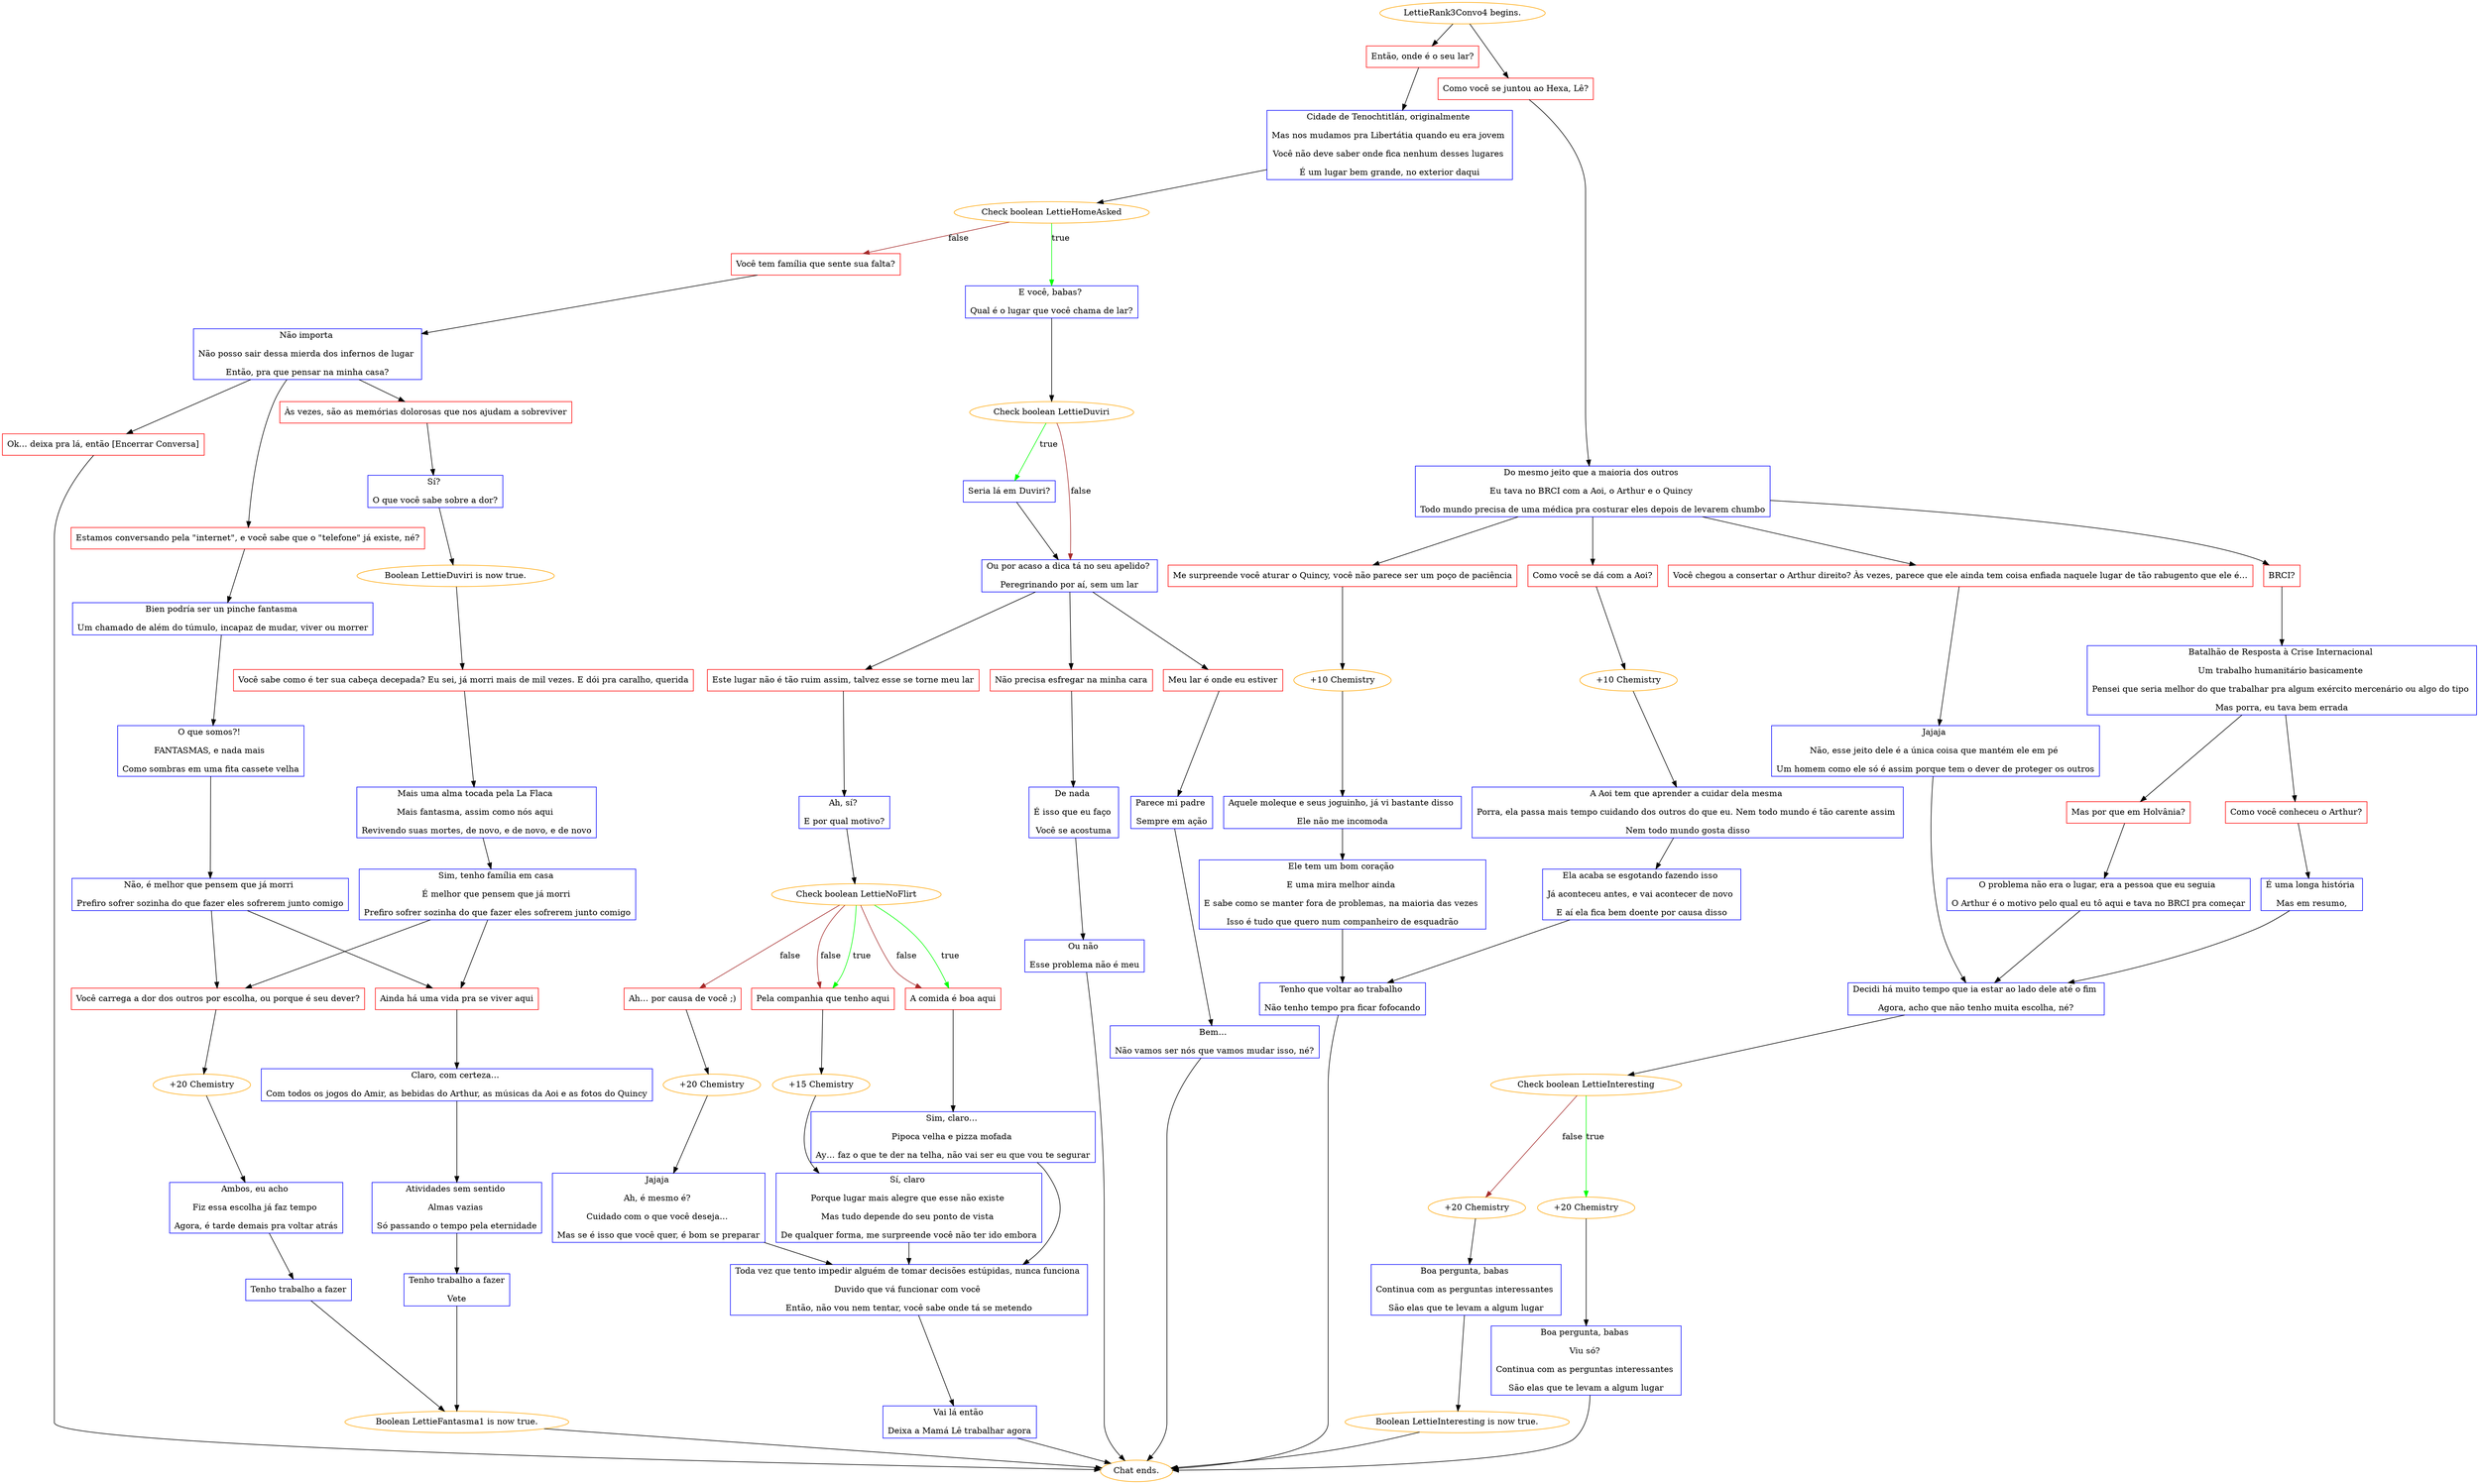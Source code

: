 digraph {
	"LettieRank3Convo4 begins." [color=orange];
		"LettieRank3Convo4 begins." -> j1895753261;
		"LettieRank3Convo4 begins." -> j470148546;
	j1895753261 [label="Então, onde é o seu lar?",shape=box,color=red];
		j1895753261 -> j2443520119;
	j470148546 [label="Como você se juntou ao Hexa, Lê?",shape=box,color=red];
		j470148546 -> j2084521321;
	j2443520119 [label="Cidade de Tenochtitlán, originalmente 
Mas nos mudamos pra Libertátia quando eu era jovem 
Você não deve saber onde fica nenhum desses lugares 
É um lugar bem grande, no exterior daqui",shape=box,color=blue];
		j2443520119 -> j626268686;
	j2084521321 [label="Do mesmo jeito que a maioria dos outros 
Eu tava no BRCI com a Aoi, o Arthur e o Quincy 
Todo mundo precisa de uma médica pra costurar eles depois de levarem chumbo",shape=box,color=blue];
		j2084521321 -> j3490417833;
		j2084521321 -> j1518384848;
		j2084521321 -> j4246496462;
		j2084521321 -> j3916754142;
	j626268686 [label="Check boolean LettieHomeAsked",color=orange];
		j626268686 -> j1101084863 [label=true,color=green];
		j626268686 -> j4067094999 [label=false,color=brown];
	j3490417833 [label="Como você se dá com a Aoi?",shape=box,color=red];
		j3490417833 -> j3711953715;
	j1518384848 [label="Me surpreende você aturar o Quincy, você não parece ser um poço de paciência",shape=box,color=red];
		j1518384848 -> j2786876292;
	j4246496462 [label="Você chegou a consertar o Arthur direito? Às vezes, parece que ele ainda tem coisa enfiada naquele lugar de tão rabugento que ele é…",shape=box,color=red];
		j4246496462 -> j1888005652;
	j3916754142 [label="BRCI?",shape=box,color=red];
		j3916754142 -> j172121588;
	j1101084863 [label="E você, babas? 
Qual é o lugar que você chama de lar?",shape=box,color=blue];
		j1101084863 -> j2608084088;
	j4067094999 [label="Você tem família que sente sua falta?",shape=box,color=red];
		j4067094999 -> j3235925246;
	j3711953715 [label="+10 Chemistry",color=orange];
		j3711953715 -> j1216683151;
	j2786876292 [label="+10 Chemistry",color=orange];
		j2786876292 -> j539308671;
	j1888005652 [label="Jajaja 
Não, esse jeito dele é a única coisa que mantém ele em pé 
Um homem como ele só é assim porque tem o dever de proteger os outros",shape=box,color=blue];
		j1888005652 -> j1841082434;
	j172121588 [label="Batalhão de Resposta à Crise Internacional 
Um trabalho humanitário basicamente 
Pensei que seria melhor do que trabalhar pra algum exército mercenário ou algo do tipo 
Mas porra, eu tava bem errada",shape=box,color=blue];
		j172121588 -> j1311151627;
		j172121588 -> j4182237339;
	j2608084088 [label="Check boolean LettieDuviri",color=orange];
		j2608084088 -> j1998307521 [label=true,color=green];
		j2608084088 -> j4093623187 [label=false,color=brown];
	j3235925246 [label="Não importa 
Não posso sair dessa mierda dos infernos de lugar 
Então, pra que pensar na minha casa?",shape=box,color=blue];
		j3235925246 -> j127654083;
		j3235925246 -> j246631034;
		j3235925246 -> j2551234736;
	j1216683151 [label="A Aoi tem que aprender a cuidar dela mesma 
Porra, ela passa mais tempo cuidando dos outros do que eu. Nem todo mundo é tão carente assim 
Nem todo mundo gosta disso",shape=box,color=blue];
		j1216683151 -> j1775254950;
	j539308671 [label="Aquele moleque e seus joguinho, já vi bastante disso 
Ele não me incomoda",shape=box,color=blue];
		j539308671 -> j1053331519;
	j1841082434 [label="Decidi há muito tempo que ia estar ao lado dele até o fim 
Agora, acho que não tenho muita escolha, né?",shape=box,color=blue];
		j1841082434 -> j1451161206;
	j1311151627 [label="Como você conheceu o Arthur?",shape=box,color=red];
		j1311151627 -> j2945919475;
	j4182237339 [label="Mas por que em Holvânia?",shape=box,color=red];
		j4182237339 -> j2657631355;
	j1998307521 [label="Seria lá em Duviri?",shape=box,color=blue];
		j1998307521 -> j4093623187;
	j4093623187 [label="Ou por acaso a dica tá no seu apelido? 
Peregrinando por aí, sem um lar",shape=box,color=blue];
		j4093623187 -> j3429345587;
		j4093623187 -> j4293642047;
		j4093623187 -> j3138337104;
	j127654083 [label="Às vezes, são as memórias dolorosas que nos ajudam a sobreviver",shape=box,color=red];
		j127654083 -> j699579003;
	j246631034 [label="Estamos conversando pela \"internet\", e você sabe que o \"telefone\" já existe, né?",shape=box,color=red];
		j246631034 -> j4055431376;
	j2551234736 [label="Ok… deixa pra lá, então [Encerrar Conversa]",shape=box,color=red];
		j2551234736 -> "Chat ends.";
	j1775254950 [label="Ela acaba se esgotando fazendo isso 
Já aconteceu antes, e vai acontecer de novo 
E aí ela fica bem doente por causa disso",shape=box,color=blue];
		j1775254950 -> j2947271347;
	j1053331519 [label="Ele tem um bom coração 
E uma mira melhor ainda 
E sabe como se manter fora de problemas, na maioria das vezes 
Isso é tudo que quero num companheiro de esquadrão",shape=box,color=blue];
		j1053331519 -> j2947271347;
	j1451161206 [label="Check boolean LettieInteresting",color=orange];
		j1451161206 -> j1559279981 [label=true,color=green];
		j1451161206 -> j2909803185 [label=false,color=brown];
	j2945919475 [label="É uma longa história 
Mas em resumo,",shape=box,color=blue];
		j2945919475 -> j1841082434;
	j2657631355 [label="O problema não era o lugar, era a pessoa que eu seguia 
O Arthur é o motivo pelo qual eu tô aqui e tava no BRCI pra começar",shape=box,color=blue];
		j2657631355 -> j1841082434;
	j3429345587 [label="Este lugar não é tão ruim assim, talvez esse se torne meu lar",shape=box,color=red];
		j3429345587 -> j755966184;
	j4293642047 [label="Não precisa esfregar na minha cara",shape=box,color=red];
		j4293642047 -> j1860463016;
	j3138337104 [label="Meu lar é onde eu estiver",shape=box,color=red];
		j3138337104 -> j1261935980;
	j699579003 [label="Sí? 
O que você sabe sobre a dor?",shape=box,color=blue];
		j699579003 -> j764684693;
	j4055431376 [label="Bien podría ser un pinche fantasma 
Um chamado de além do túmulo, incapaz de mudar, viver ou morrer",shape=box,color=blue];
		j4055431376 -> j771937857;
	"Chat ends." [color=orange];
	j2947271347 [label="Tenho que voltar ao trabalho 
Não tenho tempo pra ficar fofocando",shape=box,color=blue];
		j2947271347 -> "Chat ends.";
	j1559279981 [label="+20 Chemistry",color=orange];
		j1559279981 -> j1474585513;
	j2909803185 [label="+20 Chemistry",color=orange];
		j2909803185 -> j3228928044;
	j755966184 [label="Ah, sí? 
E por qual motivo?",shape=box,color=blue];
		j755966184 -> j628755748;
	j1860463016 [label="De nada 
É isso que eu faço 
Você se acostuma",shape=box,color=blue];
		j1860463016 -> j2097016218;
	j1261935980 [label="Parece mi padre 
Sempre em ação",shape=box,color=blue];
		j1261935980 -> j925693003;
	j764684693 [label="Boolean LettieDuviri is now true.",color=orange];
		j764684693 -> j1831234593;
	j771937857 [label="O que somos?! 
FANTASMAS, e nada mais 
Como sombras em uma fita cassete velha",shape=box,color=blue];
		j771937857 -> j4082956242;
	j1474585513 [label="Boa pergunta, babas 
Viu só? 
Continua com as perguntas interessantes 
São elas que te levam a algum lugar",shape=box,color=blue];
		j1474585513 -> "Chat ends.";
	j3228928044 [label="Boa pergunta, babas 
Continua com as perguntas interessantes 
São elas que te levam a algum lugar",shape=box,color=blue];
		j3228928044 -> j70267491;
	j628755748 [label="Check boolean LettieNoFlirt",color=orange];
		j628755748 -> j2921464786 [label=true,color=green];
		j628755748 -> j2295807271 [label=true,color=green];
		j628755748 -> j2295807271 [label=false,color=brown];
		j628755748 -> j2921464786 [label=false,color=brown];
		j628755748 -> j1396673057 [label=false,color=brown];
	j2097016218 [label="Ou não 
Esse problema não é meu",shape=box,color=blue];
		j2097016218 -> "Chat ends.";
	j925693003 [label="Bem… 
Não vamos ser nós que vamos mudar isso, né?",shape=box,color=blue];
		j925693003 -> "Chat ends.";
	j1831234593 [label="Você sabe como é ter sua cabeça decepada? Eu sei, já morri mais de mil vezes. E dói pra caralho, querida",shape=box,color=red];
		j1831234593 -> j50411250;
	j4082956242 [label="Não, é melhor que pensem que já morri 
Prefiro sofrer sozinha do que fazer eles sofrerem junto comigo",shape=box,color=blue];
		j4082956242 -> j2157507793;
		j4082956242 -> j1067250585;
	j70267491 [label="Boolean LettieInteresting is now true.",color=orange];
		j70267491 -> "Chat ends.";
	j2921464786 [label="Pela companhia que tenho aqui",shape=box,color=red];
		j2921464786 -> j269975382;
	j2295807271 [label="A comida é boa aqui",shape=box,color=red];
		j2295807271 -> j3125881785;
	j1396673057 [label="Ah… por causa de você ;)",shape=box,color=red];
		j1396673057 -> j1398702299;
	j50411250 [label="Mais uma alma tocada pela La Flaca 
Mais fantasma, assim como nós aqui 
Revivendo suas mortes, de novo, e de novo, e de novo",shape=box,color=blue];
		j50411250 -> j124022987;
	j2157507793 [label="Você carrega a dor dos outros por escolha, ou porque é seu dever?",shape=box,color=red];
		j2157507793 -> j1157870469;
	j1067250585 [label="Ainda há uma vida pra se viver aqui",shape=box,color=red];
		j1067250585 -> j3451181513;
	j269975382 [label="+15 Chemistry",color=orange];
		j269975382 -> j2139356520;
	j3125881785 [label="Sim, claro… 
Pipoca velha e pizza mofada 
Ay… faz o que te der na telha, não vai ser eu que vou te segurar",shape=box,color=blue];
		j3125881785 -> j3455665000;
	j1398702299 [label="+20 Chemistry",color=orange];
		j1398702299 -> j299426399;
	j124022987 [label="Sim, tenho família em casa 
É melhor que pensem que já morri 
Prefiro sofrer sozinha do que fazer eles sofrerem junto comigo",shape=box,color=blue];
		j124022987 -> j2157507793;
		j124022987 -> j1067250585;
	j1157870469 [label="+20 Chemistry",color=orange];
		j1157870469 -> j2130121733;
	j3451181513 [label="Claro, com certeza… 
Com todos os jogos do Amir, as bebidas do Arthur, as músicas da Aoi e as fotos do Quincy",shape=box,color=blue];
		j3451181513 -> j1642998676;
	j2139356520 [label="Sí, claro 
Porque lugar mais alegre que esse não existe 
Mas tudo depende do seu ponto de vista 
De qualquer forma, me surpreende você não ter ido embora",shape=box,color=blue];
		j2139356520 -> j3455665000;
	j3455665000 [label="Toda vez que tento impedir alguém de tomar decisões estúpidas, nunca funciona 
Duvido que vá funcionar com você 
Então, não vou nem tentar, você sabe onde tá se metendo",shape=box,color=blue];
		j3455665000 -> j2277597916;
	j299426399 [label="Jajaja 
Ah, é mesmo é? 
Cuidado com o que você deseja… 
Mas se é isso que você quer, é bom se preparar",shape=box,color=blue];
		j299426399 -> j3455665000;
	j2130121733 [label="Ambos, eu acho 
Fiz essa escolha já faz tempo 
Agora, é tarde demais pra voltar atrás",shape=box,color=blue];
		j2130121733 -> j319125614;
	j1642998676 [label="Atividades sem sentido 
Almas vazias 
Só passando o tempo pela eternidade",shape=box,color=blue];
		j1642998676 -> j2014032581;
	j2277597916 [label="Vai lá então 
Deixa a Mamá Lê trabalhar agora",shape=box,color=blue];
		j2277597916 -> "Chat ends.";
	j319125614 [label="Tenho trabalho a fazer",shape=box,color=blue];
		j319125614 -> j1253712857;
	j2014032581 [label="Tenho trabalho a fazer
Vete",shape=box,color=blue];
		j2014032581 -> j1253712857;
	j1253712857 [label="Boolean LettieFantasma1 is now true.",color=orange];
		j1253712857 -> "Chat ends.";
}